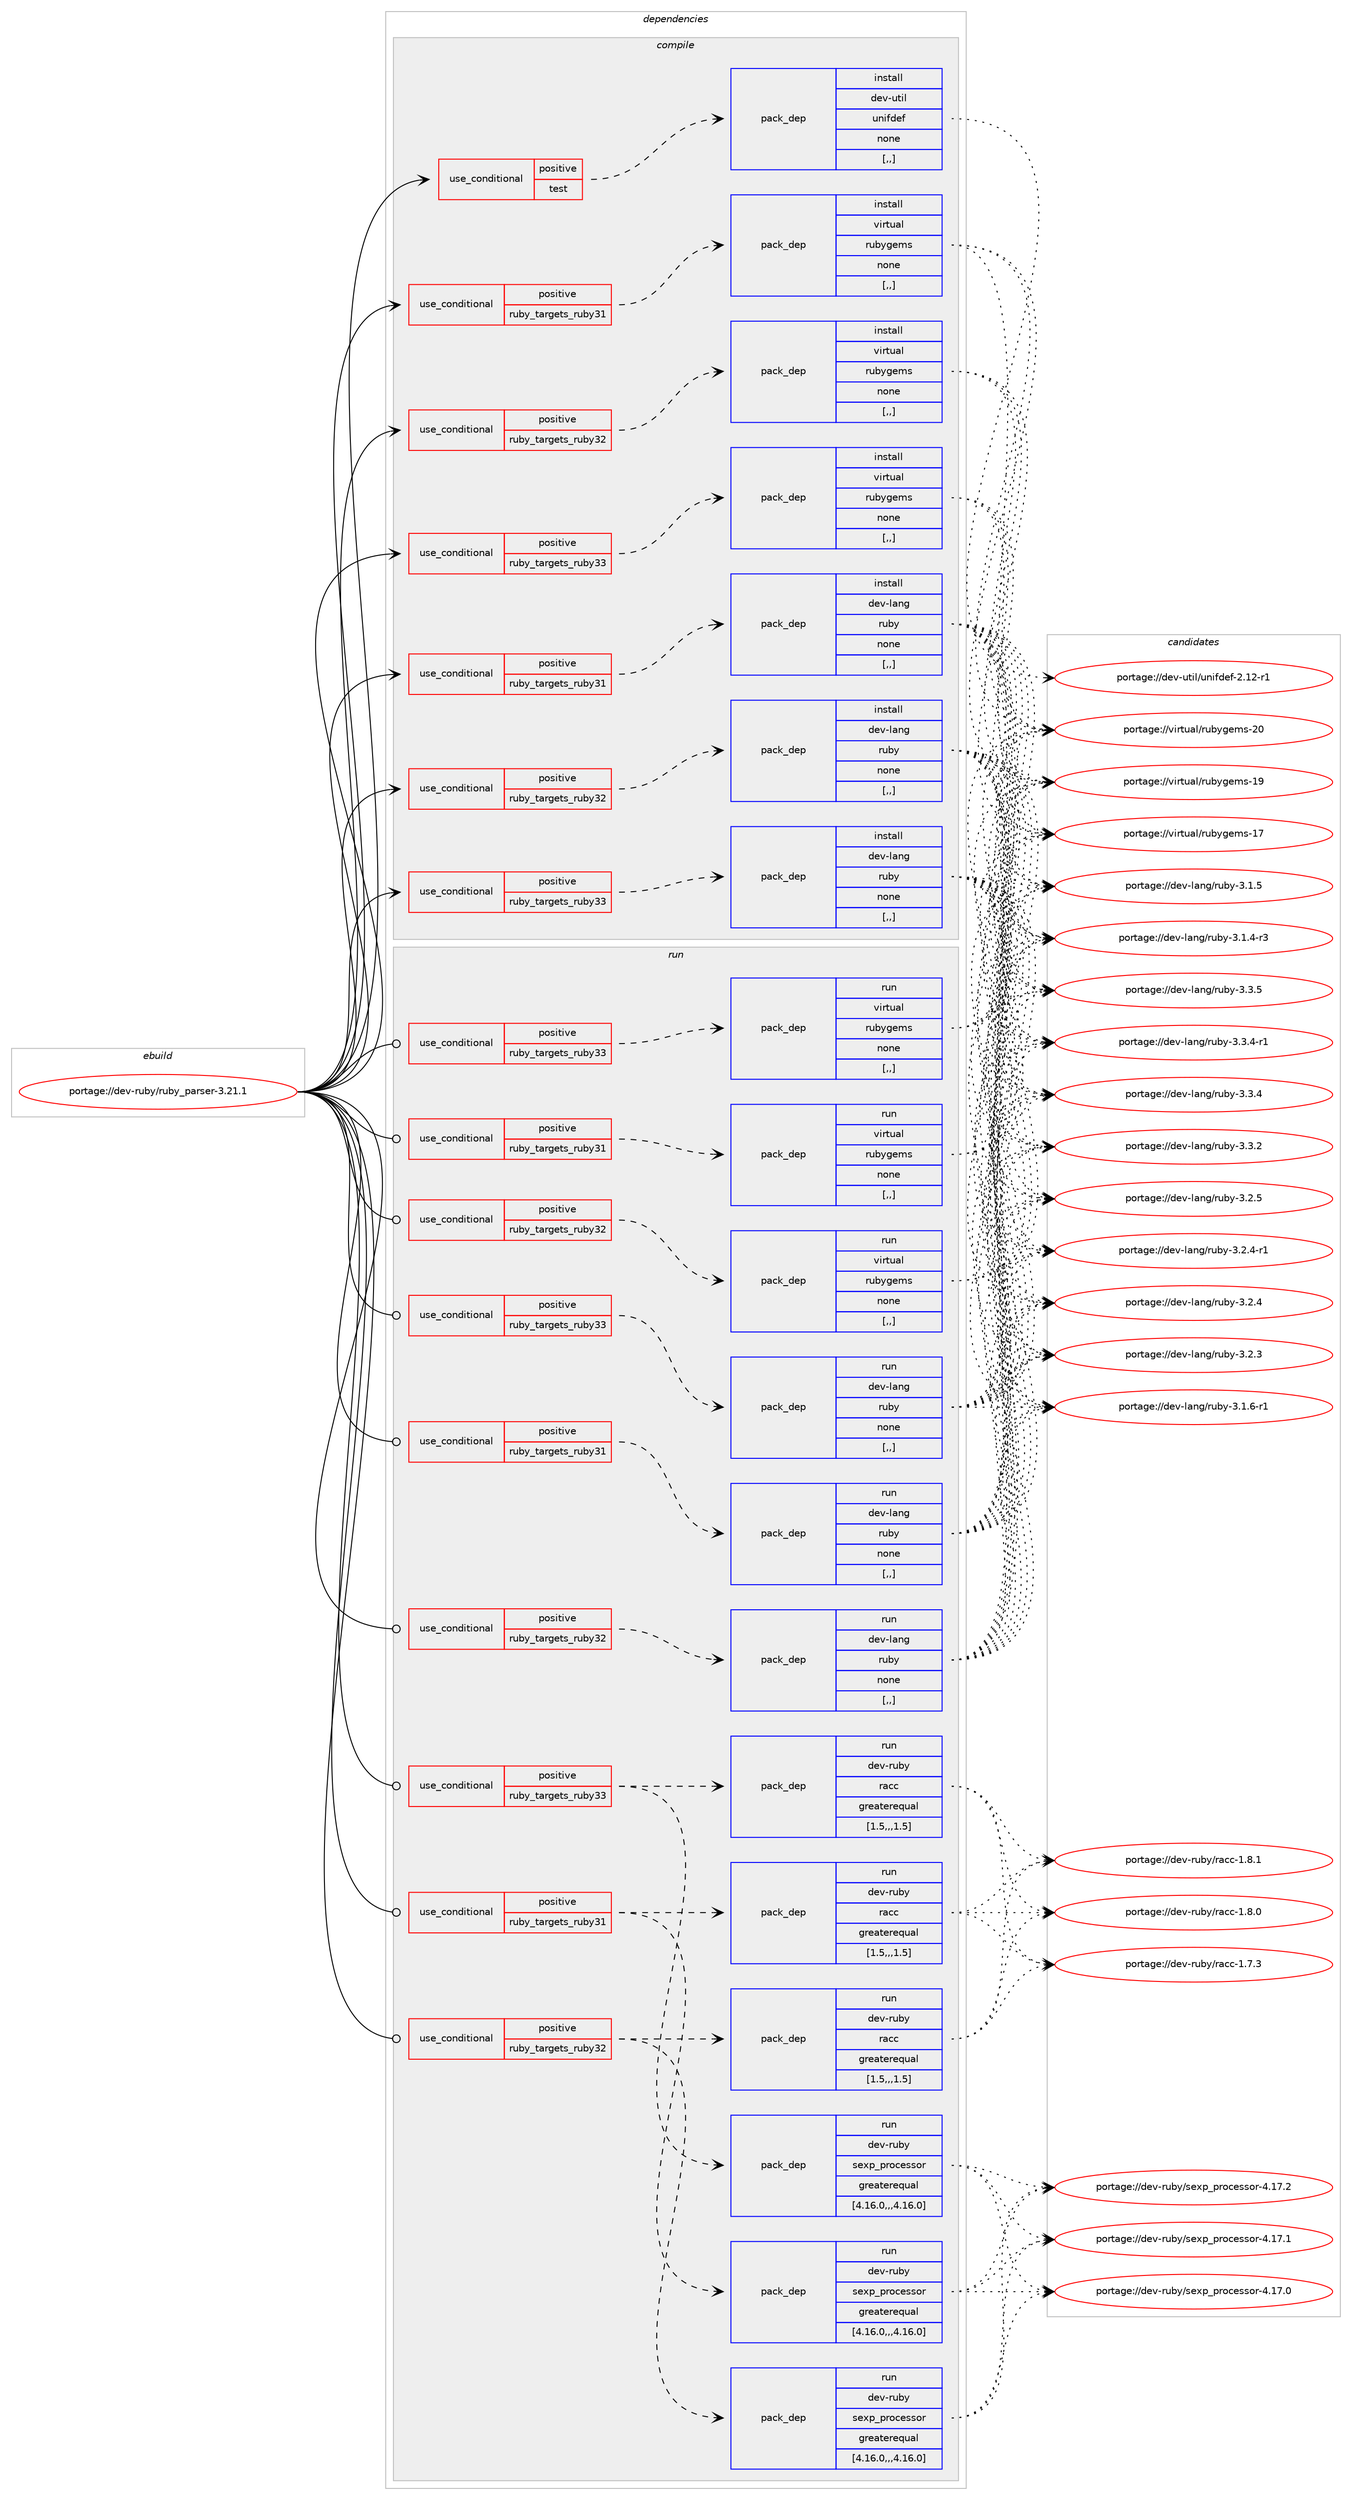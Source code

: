 digraph prolog {

# *************
# Graph options
# *************

newrank=true;
concentrate=true;
compound=true;
graph [rankdir=LR,fontname=Helvetica,fontsize=10,ranksep=1.5];#, ranksep=2.5, nodesep=0.2];
edge  [arrowhead=vee];
node  [fontname=Helvetica,fontsize=10];

# **********
# The ebuild
# **********

subgraph cluster_leftcol {
color=gray;
label=<<i>ebuild</i>>;
id [label="portage://dev-ruby/ruby_parser-3.21.1", color=red, width=4, href="../dev-ruby/ruby_parser-3.21.1.svg"];
}

# ****************
# The dependencies
# ****************

subgraph cluster_midcol {
color=gray;
label=<<i>dependencies</i>>;
subgraph cluster_compile {
fillcolor="#eeeeee";
style=filled;
label=<<i>compile</i>>;
subgraph cond187045 {
dependency698141 [label=<<TABLE BORDER="0" CELLBORDER="1" CELLSPACING="0" CELLPADDING="4"><TR><TD ROWSPAN="3" CELLPADDING="10">use_conditional</TD></TR><TR><TD>positive</TD></TR><TR><TD>ruby_targets_ruby31</TD></TR></TABLE>>, shape=none, color=red];
subgraph pack506118 {
dependency698142 [label=<<TABLE BORDER="0" CELLBORDER="1" CELLSPACING="0" CELLPADDING="4" WIDTH="220"><TR><TD ROWSPAN="6" CELLPADDING="30">pack_dep</TD></TR><TR><TD WIDTH="110">install</TD></TR><TR><TD>dev-lang</TD></TR><TR><TD>ruby</TD></TR><TR><TD>none</TD></TR><TR><TD>[,,]</TD></TR></TABLE>>, shape=none, color=blue];
}
dependency698141:e -> dependency698142:w [weight=20,style="dashed",arrowhead="vee"];
}
id:e -> dependency698141:w [weight=20,style="solid",arrowhead="vee"];
subgraph cond187046 {
dependency698143 [label=<<TABLE BORDER="0" CELLBORDER="1" CELLSPACING="0" CELLPADDING="4"><TR><TD ROWSPAN="3" CELLPADDING="10">use_conditional</TD></TR><TR><TD>positive</TD></TR><TR><TD>ruby_targets_ruby31</TD></TR></TABLE>>, shape=none, color=red];
subgraph pack506119 {
dependency698144 [label=<<TABLE BORDER="0" CELLBORDER="1" CELLSPACING="0" CELLPADDING="4" WIDTH="220"><TR><TD ROWSPAN="6" CELLPADDING="30">pack_dep</TD></TR><TR><TD WIDTH="110">install</TD></TR><TR><TD>virtual</TD></TR><TR><TD>rubygems</TD></TR><TR><TD>none</TD></TR><TR><TD>[,,]</TD></TR></TABLE>>, shape=none, color=blue];
}
dependency698143:e -> dependency698144:w [weight=20,style="dashed",arrowhead="vee"];
}
id:e -> dependency698143:w [weight=20,style="solid",arrowhead="vee"];
subgraph cond187047 {
dependency698145 [label=<<TABLE BORDER="0" CELLBORDER="1" CELLSPACING="0" CELLPADDING="4"><TR><TD ROWSPAN="3" CELLPADDING="10">use_conditional</TD></TR><TR><TD>positive</TD></TR><TR><TD>ruby_targets_ruby32</TD></TR></TABLE>>, shape=none, color=red];
subgraph pack506120 {
dependency698146 [label=<<TABLE BORDER="0" CELLBORDER="1" CELLSPACING="0" CELLPADDING="4" WIDTH="220"><TR><TD ROWSPAN="6" CELLPADDING="30">pack_dep</TD></TR><TR><TD WIDTH="110">install</TD></TR><TR><TD>dev-lang</TD></TR><TR><TD>ruby</TD></TR><TR><TD>none</TD></TR><TR><TD>[,,]</TD></TR></TABLE>>, shape=none, color=blue];
}
dependency698145:e -> dependency698146:w [weight=20,style="dashed",arrowhead="vee"];
}
id:e -> dependency698145:w [weight=20,style="solid",arrowhead="vee"];
subgraph cond187048 {
dependency698147 [label=<<TABLE BORDER="0" CELLBORDER="1" CELLSPACING="0" CELLPADDING="4"><TR><TD ROWSPAN="3" CELLPADDING="10">use_conditional</TD></TR><TR><TD>positive</TD></TR><TR><TD>ruby_targets_ruby32</TD></TR></TABLE>>, shape=none, color=red];
subgraph pack506121 {
dependency698148 [label=<<TABLE BORDER="0" CELLBORDER="1" CELLSPACING="0" CELLPADDING="4" WIDTH="220"><TR><TD ROWSPAN="6" CELLPADDING="30">pack_dep</TD></TR><TR><TD WIDTH="110">install</TD></TR><TR><TD>virtual</TD></TR><TR><TD>rubygems</TD></TR><TR><TD>none</TD></TR><TR><TD>[,,]</TD></TR></TABLE>>, shape=none, color=blue];
}
dependency698147:e -> dependency698148:w [weight=20,style="dashed",arrowhead="vee"];
}
id:e -> dependency698147:w [weight=20,style="solid",arrowhead="vee"];
subgraph cond187049 {
dependency698149 [label=<<TABLE BORDER="0" CELLBORDER="1" CELLSPACING="0" CELLPADDING="4"><TR><TD ROWSPAN="3" CELLPADDING="10">use_conditional</TD></TR><TR><TD>positive</TD></TR><TR><TD>ruby_targets_ruby33</TD></TR></TABLE>>, shape=none, color=red];
subgraph pack506122 {
dependency698150 [label=<<TABLE BORDER="0" CELLBORDER="1" CELLSPACING="0" CELLPADDING="4" WIDTH="220"><TR><TD ROWSPAN="6" CELLPADDING="30">pack_dep</TD></TR><TR><TD WIDTH="110">install</TD></TR><TR><TD>dev-lang</TD></TR><TR><TD>ruby</TD></TR><TR><TD>none</TD></TR><TR><TD>[,,]</TD></TR></TABLE>>, shape=none, color=blue];
}
dependency698149:e -> dependency698150:w [weight=20,style="dashed",arrowhead="vee"];
}
id:e -> dependency698149:w [weight=20,style="solid",arrowhead="vee"];
subgraph cond187050 {
dependency698151 [label=<<TABLE BORDER="0" CELLBORDER="1" CELLSPACING="0" CELLPADDING="4"><TR><TD ROWSPAN="3" CELLPADDING="10">use_conditional</TD></TR><TR><TD>positive</TD></TR><TR><TD>ruby_targets_ruby33</TD></TR></TABLE>>, shape=none, color=red];
subgraph pack506123 {
dependency698152 [label=<<TABLE BORDER="0" CELLBORDER="1" CELLSPACING="0" CELLPADDING="4" WIDTH="220"><TR><TD ROWSPAN="6" CELLPADDING="30">pack_dep</TD></TR><TR><TD WIDTH="110">install</TD></TR><TR><TD>virtual</TD></TR><TR><TD>rubygems</TD></TR><TR><TD>none</TD></TR><TR><TD>[,,]</TD></TR></TABLE>>, shape=none, color=blue];
}
dependency698151:e -> dependency698152:w [weight=20,style="dashed",arrowhead="vee"];
}
id:e -> dependency698151:w [weight=20,style="solid",arrowhead="vee"];
subgraph cond187051 {
dependency698153 [label=<<TABLE BORDER="0" CELLBORDER="1" CELLSPACING="0" CELLPADDING="4"><TR><TD ROWSPAN="3" CELLPADDING="10">use_conditional</TD></TR><TR><TD>positive</TD></TR><TR><TD>test</TD></TR></TABLE>>, shape=none, color=red];
subgraph pack506124 {
dependency698154 [label=<<TABLE BORDER="0" CELLBORDER="1" CELLSPACING="0" CELLPADDING="4" WIDTH="220"><TR><TD ROWSPAN="6" CELLPADDING="30">pack_dep</TD></TR><TR><TD WIDTH="110">install</TD></TR><TR><TD>dev-util</TD></TR><TR><TD>unifdef</TD></TR><TR><TD>none</TD></TR><TR><TD>[,,]</TD></TR></TABLE>>, shape=none, color=blue];
}
dependency698153:e -> dependency698154:w [weight=20,style="dashed",arrowhead="vee"];
}
id:e -> dependency698153:w [weight=20,style="solid",arrowhead="vee"];
}
subgraph cluster_compileandrun {
fillcolor="#eeeeee";
style=filled;
label=<<i>compile and run</i>>;
}
subgraph cluster_run {
fillcolor="#eeeeee";
style=filled;
label=<<i>run</i>>;
subgraph cond187052 {
dependency698155 [label=<<TABLE BORDER="0" CELLBORDER="1" CELLSPACING="0" CELLPADDING="4"><TR><TD ROWSPAN="3" CELLPADDING="10">use_conditional</TD></TR><TR><TD>positive</TD></TR><TR><TD>ruby_targets_ruby31</TD></TR></TABLE>>, shape=none, color=red];
subgraph pack506125 {
dependency698156 [label=<<TABLE BORDER="0" CELLBORDER="1" CELLSPACING="0" CELLPADDING="4" WIDTH="220"><TR><TD ROWSPAN="6" CELLPADDING="30">pack_dep</TD></TR><TR><TD WIDTH="110">run</TD></TR><TR><TD>dev-lang</TD></TR><TR><TD>ruby</TD></TR><TR><TD>none</TD></TR><TR><TD>[,,]</TD></TR></TABLE>>, shape=none, color=blue];
}
dependency698155:e -> dependency698156:w [weight=20,style="dashed",arrowhead="vee"];
}
id:e -> dependency698155:w [weight=20,style="solid",arrowhead="odot"];
subgraph cond187053 {
dependency698157 [label=<<TABLE BORDER="0" CELLBORDER="1" CELLSPACING="0" CELLPADDING="4"><TR><TD ROWSPAN="3" CELLPADDING="10">use_conditional</TD></TR><TR><TD>positive</TD></TR><TR><TD>ruby_targets_ruby31</TD></TR></TABLE>>, shape=none, color=red];
subgraph pack506126 {
dependency698158 [label=<<TABLE BORDER="0" CELLBORDER="1" CELLSPACING="0" CELLPADDING="4" WIDTH="220"><TR><TD ROWSPAN="6" CELLPADDING="30">pack_dep</TD></TR><TR><TD WIDTH="110">run</TD></TR><TR><TD>dev-ruby</TD></TR><TR><TD>racc</TD></TR><TR><TD>greaterequal</TD></TR><TR><TD>[1.5,,,1.5]</TD></TR></TABLE>>, shape=none, color=blue];
}
dependency698157:e -> dependency698158:w [weight=20,style="dashed",arrowhead="vee"];
subgraph pack506127 {
dependency698159 [label=<<TABLE BORDER="0" CELLBORDER="1" CELLSPACING="0" CELLPADDING="4" WIDTH="220"><TR><TD ROWSPAN="6" CELLPADDING="30">pack_dep</TD></TR><TR><TD WIDTH="110">run</TD></TR><TR><TD>dev-ruby</TD></TR><TR><TD>sexp_processor</TD></TR><TR><TD>greaterequal</TD></TR><TR><TD>[4.16.0,,,4.16.0]</TD></TR></TABLE>>, shape=none, color=blue];
}
dependency698157:e -> dependency698159:w [weight=20,style="dashed",arrowhead="vee"];
}
id:e -> dependency698157:w [weight=20,style="solid",arrowhead="odot"];
subgraph cond187054 {
dependency698160 [label=<<TABLE BORDER="0" CELLBORDER="1" CELLSPACING="0" CELLPADDING="4"><TR><TD ROWSPAN="3" CELLPADDING="10">use_conditional</TD></TR><TR><TD>positive</TD></TR><TR><TD>ruby_targets_ruby31</TD></TR></TABLE>>, shape=none, color=red];
subgraph pack506128 {
dependency698161 [label=<<TABLE BORDER="0" CELLBORDER="1" CELLSPACING="0" CELLPADDING="4" WIDTH="220"><TR><TD ROWSPAN="6" CELLPADDING="30">pack_dep</TD></TR><TR><TD WIDTH="110">run</TD></TR><TR><TD>virtual</TD></TR><TR><TD>rubygems</TD></TR><TR><TD>none</TD></TR><TR><TD>[,,]</TD></TR></TABLE>>, shape=none, color=blue];
}
dependency698160:e -> dependency698161:w [weight=20,style="dashed",arrowhead="vee"];
}
id:e -> dependency698160:w [weight=20,style="solid",arrowhead="odot"];
subgraph cond187055 {
dependency698162 [label=<<TABLE BORDER="0" CELLBORDER="1" CELLSPACING="0" CELLPADDING="4"><TR><TD ROWSPAN="3" CELLPADDING="10">use_conditional</TD></TR><TR><TD>positive</TD></TR><TR><TD>ruby_targets_ruby32</TD></TR></TABLE>>, shape=none, color=red];
subgraph pack506129 {
dependency698163 [label=<<TABLE BORDER="0" CELLBORDER="1" CELLSPACING="0" CELLPADDING="4" WIDTH="220"><TR><TD ROWSPAN="6" CELLPADDING="30">pack_dep</TD></TR><TR><TD WIDTH="110">run</TD></TR><TR><TD>dev-lang</TD></TR><TR><TD>ruby</TD></TR><TR><TD>none</TD></TR><TR><TD>[,,]</TD></TR></TABLE>>, shape=none, color=blue];
}
dependency698162:e -> dependency698163:w [weight=20,style="dashed",arrowhead="vee"];
}
id:e -> dependency698162:w [weight=20,style="solid",arrowhead="odot"];
subgraph cond187056 {
dependency698164 [label=<<TABLE BORDER="0" CELLBORDER="1" CELLSPACING="0" CELLPADDING="4"><TR><TD ROWSPAN="3" CELLPADDING="10">use_conditional</TD></TR><TR><TD>positive</TD></TR><TR><TD>ruby_targets_ruby32</TD></TR></TABLE>>, shape=none, color=red];
subgraph pack506130 {
dependency698165 [label=<<TABLE BORDER="0" CELLBORDER="1" CELLSPACING="0" CELLPADDING="4" WIDTH="220"><TR><TD ROWSPAN="6" CELLPADDING="30">pack_dep</TD></TR><TR><TD WIDTH="110">run</TD></TR><TR><TD>dev-ruby</TD></TR><TR><TD>racc</TD></TR><TR><TD>greaterequal</TD></TR><TR><TD>[1.5,,,1.5]</TD></TR></TABLE>>, shape=none, color=blue];
}
dependency698164:e -> dependency698165:w [weight=20,style="dashed",arrowhead="vee"];
subgraph pack506131 {
dependency698166 [label=<<TABLE BORDER="0" CELLBORDER="1" CELLSPACING="0" CELLPADDING="4" WIDTH="220"><TR><TD ROWSPAN="6" CELLPADDING="30">pack_dep</TD></TR><TR><TD WIDTH="110">run</TD></TR><TR><TD>dev-ruby</TD></TR><TR><TD>sexp_processor</TD></TR><TR><TD>greaterequal</TD></TR><TR><TD>[4.16.0,,,4.16.0]</TD></TR></TABLE>>, shape=none, color=blue];
}
dependency698164:e -> dependency698166:w [weight=20,style="dashed",arrowhead="vee"];
}
id:e -> dependency698164:w [weight=20,style="solid",arrowhead="odot"];
subgraph cond187057 {
dependency698167 [label=<<TABLE BORDER="0" CELLBORDER="1" CELLSPACING="0" CELLPADDING="4"><TR><TD ROWSPAN="3" CELLPADDING="10">use_conditional</TD></TR><TR><TD>positive</TD></TR><TR><TD>ruby_targets_ruby32</TD></TR></TABLE>>, shape=none, color=red];
subgraph pack506132 {
dependency698168 [label=<<TABLE BORDER="0" CELLBORDER="1" CELLSPACING="0" CELLPADDING="4" WIDTH="220"><TR><TD ROWSPAN="6" CELLPADDING="30">pack_dep</TD></TR><TR><TD WIDTH="110">run</TD></TR><TR><TD>virtual</TD></TR><TR><TD>rubygems</TD></TR><TR><TD>none</TD></TR><TR><TD>[,,]</TD></TR></TABLE>>, shape=none, color=blue];
}
dependency698167:e -> dependency698168:w [weight=20,style="dashed",arrowhead="vee"];
}
id:e -> dependency698167:w [weight=20,style="solid",arrowhead="odot"];
subgraph cond187058 {
dependency698169 [label=<<TABLE BORDER="0" CELLBORDER="1" CELLSPACING="0" CELLPADDING="4"><TR><TD ROWSPAN="3" CELLPADDING="10">use_conditional</TD></TR><TR><TD>positive</TD></TR><TR><TD>ruby_targets_ruby33</TD></TR></TABLE>>, shape=none, color=red];
subgraph pack506133 {
dependency698170 [label=<<TABLE BORDER="0" CELLBORDER="1" CELLSPACING="0" CELLPADDING="4" WIDTH="220"><TR><TD ROWSPAN="6" CELLPADDING="30">pack_dep</TD></TR><TR><TD WIDTH="110">run</TD></TR><TR><TD>dev-lang</TD></TR><TR><TD>ruby</TD></TR><TR><TD>none</TD></TR><TR><TD>[,,]</TD></TR></TABLE>>, shape=none, color=blue];
}
dependency698169:e -> dependency698170:w [weight=20,style="dashed",arrowhead="vee"];
}
id:e -> dependency698169:w [weight=20,style="solid",arrowhead="odot"];
subgraph cond187059 {
dependency698171 [label=<<TABLE BORDER="0" CELLBORDER="1" CELLSPACING="0" CELLPADDING="4"><TR><TD ROWSPAN="3" CELLPADDING="10">use_conditional</TD></TR><TR><TD>positive</TD></TR><TR><TD>ruby_targets_ruby33</TD></TR></TABLE>>, shape=none, color=red];
subgraph pack506134 {
dependency698172 [label=<<TABLE BORDER="0" CELLBORDER="1" CELLSPACING="0" CELLPADDING="4" WIDTH="220"><TR><TD ROWSPAN="6" CELLPADDING="30">pack_dep</TD></TR><TR><TD WIDTH="110">run</TD></TR><TR><TD>dev-ruby</TD></TR><TR><TD>racc</TD></TR><TR><TD>greaterequal</TD></TR><TR><TD>[1.5,,,1.5]</TD></TR></TABLE>>, shape=none, color=blue];
}
dependency698171:e -> dependency698172:w [weight=20,style="dashed",arrowhead="vee"];
subgraph pack506135 {
dependency698173 [label=<<TABLE BORDER="0" CELLBORDER="1" CELLSPACING="0" CELLPADDING="4" WIDTH="220"><TR><TD ROWSPAN="6" CELLPADDING="30">pack_dep</TD></TR><TR><TD WIDTH="110">run</TD></TR><TR><TD>dev-ruby</TD></TR><TR><TD>sexp_processor</TD></TR><TR><TD>greaterequal</TD></TR><TR><TD>[4.16.0,,,4.16.0]</TD></TR></TABLE>>, shape=none, color=blue];
}
dependency698171:e -> dependency698173:w [weight=20,style="dashed",arrowhead="vee"];
}
id:e -> dependency698171:w [weight=20,style="solid",arrowhead="odot"];
subgraph cond187060 {
dependency698174 [label=<<TABLE BORDER="0" CELLBORDER="1" CELLSPACING="0" CELLPADDING="4"><TR><TD ROWSPAN="3" CELLPADDING="10">use_conditional</TD></TR><TR><TD>positive</TD></TR><TR><TD>ruby_targets_ruby33</TD></TR></TABLE>>, shape=none, color=red];
subgraph pack506136 {
dependency698175 [label=<<TABLE BORDER="0" CELLBORDER="1" CELLSPACING="0" CELLPADDING="4" WIDTH="220"><TR><TD ROWSPAN="6" CELLPADDING="30">pack_dep</TD></TR><TR><TD WIDTH="110">run</TD></TR><TR><TD>virtual</TD></TR><TR><TD>rubygems</TD></TR><TR><TD>none</TD></TR><TR><TD>[,,]</TD></TR></TABLE>>, shape=none, color=blue];
}
dependency698174:e -> dependency698175:w [weight=20,style="dashed",arrowhead="vee"];
}
id:e -> dependency698174:w [weight=20,style="solid",arrowhead="odot"];
}
}

# **************
# The candidates
# **************

subgraph cluster_choices {
rank=same;
color=gray;
label=<<i>candidates</i>>;

subgraph choice506118 {
color=black;
nodesep=1;
choice10010111845108971101034711411798121455146514653 [label="portage://dev-lang/ruby-3.3.5", color=red, width=4,href="../dev-lang/ruby-3.3.5.svg"];
choice100101118451089711010347114117981214551465146524511449 [label="portage://dev-lang/ruby-3.3.4-r1", color=red, width=4,href="../dev-lang/ruby-3.3.4-r1.svg"];
choice10010111845108971101034711411798121455146514652 [label="portage://dev-lang/ruby-3.3.4", color=red, width=4,href="../dev-lang/ruby-3.3.4.svg"];
choice10010111845108971101034711411798121455146514650 [label="portage://dev-lang/ruby-3.3.2", color=red, width=4,href="../dev-lang/ruby-3.3.2.svg"];
choice10010111845108971101034711411798121455146504653 [label="portage://dev-lang/ruby-3.2.5", color=red, width=4,href="../dev-lang/ruby-3.2.5.svg"];
choice100101118451089711010347114117981214551465046524511449 [label="portage://dev-lang/ruby-3.2.4-r1", color=red, width=4,href="../dev-lang/ruby-3.2.4-r1.svg"];
choice10010111845108971101034711411798121455146504652 [label="portage://dev-lang/ruby-3.2.4", color=red, width=4,href="../dev-lang/ruby-3.2.4.svg"];
choice10010111845108971101034711411798121455146504651 [label="portage://dev-lang/ruby-3.2.3", color=red, width=4,href="../dev-lang/ruby-3.2.3.svg"];
choice100101118451089711010347114117981214551464946544511449 [label="portage://dev-lang/ruby-3.1.6-r1", color=red, width=4,href="../dev-lang/ruby-3.1.6-r1.svg"];
choice10010111845108971101034711411798121455146494653 [label="portage://dev-lang/ruby-3.1.5", color=red, width=4,href="../dev-lang/ruby-3.1.5.svg"];
choice100101118451089711010347114117981214551464946524511451 [label="portage://dev-lang/ruby-3.1.4-r3", color=red, width=4,href="../dev-lang/ruby-3.1.4-r3.svg"];
dependency698142:e -> choice10010111845108971101034711411798121455146514653:w [style=dotted,weight="100"];
dependency698142:e -> choice100101118451089711010347114117981214551465146524511449:w [style=dotted,weight="100"];
dependency698142:e -> choice10010111845108971101034711411798121455146514652:w [style=dotted,weight="100"];
dependency698142:e -> choice10010111845108971101034711411798121455146514650:w [style=dotted,weight="100"];
dependency698142:e -> choice10010111845108971101034711411798121455146504653:w [style=dotted,weight="100"];
dependency698142:e -> choice100101118451089711010347114117981214551465046524511449:w [style=dotted,weight="100"];
dependency698142:e -> choice10010111845108971101034711411798121455146504652:w [style=dotted,weight="100"];
dependency698142:e -> choice10010111845108971101034711411798121455146504651:w [style=dotted,weight="100"];
dependency698142:e -> choice100101118451089711010347114117981214551464946544511449:w [style=dotted,weight="100"];
dependency698142:e -> choice10010111845108971101034711411798121455146494653:w [style=dotted,weight="100"];
dependency698142:e -> choice100101118451089711010347114117981214551464946524511451:w [style=dotted,weight="100"];
}
subgraph choice506119 {
color=black;
nodesep=1;
choice118105114116117971084711411798121103101109115455048 [label="portage://virtual/rubygems-20", color=red, width=4,href="../virtual/rubygems-20.svg"];
choice118105114116117971084711411798121103101109115454957 [label="portage://virtual/rubygems-19", color=red, width=4,href="../virtual/rubygems-19.svg"];
choice118105114116117971084711411798121103101109115454955 [label="portage://virtual/rubygems-17", color=red, width=4,href="../virtual/rubygems-17.svg"];
dependency698144:e -> choice118105114116117971084711411798121103101109115455048:w [style=dotted,weight="100"];
dependency698144:e -> choice118105114116117971084711411798121103101109115454957:w [style=dotted,weight="100"];
dependency698144:e -> choice118105114116117971084711411798121103101109115454955:w [style=dotted,weight="100"];
}
subgraph choice506120 {
color=black;
nodesep=1;
choice10010111845108971101034711411798121455146514653 [label="portage://dev-lang/ruby-3.3.5", color=red, width=4,href="../dev-lang/ruby-3.3.5.svg"];
choice100101118451089711010347114117981214551465146524511449 [label="portage://dev-lang/ruby-3.3.4-r1", color=red, width=4,href="../dev-lang/ruby-3.3.4-r1.svg"];
choice10010111845108971101034711411798121455146514652 [label="portage://dev-lang/ruby-3.3.4", color=red, width=4,href="../dev-lang/ruby-3.3.4.svg"];
choice10010111845108971101034711411798121455146514650 [label="portage://dev-lang/ruby-3.3.2", color=red, width=4,href="../dev-lang/ruby-3.3.2.svg"];
choice10010111845108971101034711411798121455146504653 [label="portage://dev-lang/ruby-3.2.5", color=red, width=4,href="../dev-lang/ruby-3.2.5.svg"];
choice100101118451089711010347114117981214551465046524511449 [label="portage://dev-lang/ruby-3.2.4-r1", color=red, width=4,href="../dev-lang/ruby-3.2.4-r1.svg"];
choice10010111845108971101034711411798121455146504652 [label="portage://dev-lang/ruby-3.2.4", color=red, width=4,href="../dev-lang/ruby-3.2.4.svg"];
choice10010111845108971101034711411798121455146504651 [label="portage://dev-lang/ruby-3.2.3", color=red, width=4,href="../dev-lang/ruby-3.2.3.svg"];
choice100101118451089711010347114117981214551464946544511449 [label="portage://dev-lang/ruby-3.1.6-r1", color=red, width=4,href="../dev-lang/ruby-3.1.6-r1.svg"];
choice10010111845108971101034711411798121455146494653 [label="portage://dev-lang/ruby-3.1.5", color=red, width=4,href="../dev-lang/ruby-3.1.5.svg"];
choice100101118451089711010347114117981214551464946524511451 [label="portage://dev-lang/ruby-3.1.4-r3", color=red, width=4,href="../dev-lang/ruby-3.1.4-r3.svg"];
dependency698146:e -> choice10010111845108971101034711411798121455146514653:w [style=dotted,weight="100"];
dependency698146:e -> choice100101118451089711010347114117981214551465146524511449:w [style=dotted,weight="100"];
dependency698146:e -> choice10010111845108971101034711411798121455146514652:w [style=dotted,weight="100"];
dependency698146:e -> choice10010111845108971101034711411798121455146514650:w [style=dotted,weight="100"];
dependency698146:e -> choice10010111845108971101034711411798121455146504653:w [style=dotted,weight="100"];
dependency698146:e -> choice100101118451089711010347114117981214551465046524511449:w [style=dotted,weight="100"];
dependency698146:e -> choice10010111845108971101034711411798121455146504652:w [style=dotted,weight="100"];
dependency698146:e -> choice10010111845108971101034711411798121455146504651:w [style=dotted,weight="100"];
dependency698146:e -> choice100101118451089711010347114117981214551464946544511449:w [style=dotted,weight="100"];
dependency698146:e -> choice10010111845108971101034711411798121455146494653:w [style=dotted,weight="100"];
dependency698146:e -> choice100101118451089711010347114117981214551464946524511451:w [style=dotted,weight="100"];
}
subgraph choice506121 {
color=black;
nodesep=1;
choice118105114116117971084711411798121103101109115455048 [label="portage://virtual/rubygems-20", color=red, width=4,href="../virtual/rubygems-20.svg"];
choice118105114116117971084711411798121103101109115454957 [label="portage://virtual/rubygems-19", color=red, width=4,href="../virtual/rubygems-19.svg"];
choice118105114116117971084711411798121103101109115454955 [label="portage://virtual/rubygems-17", color=red, width=4,href="../virtual/rubygems-17.svg"];
dependency698148:e -> choice118105114116117971084711411798121103101109115455048:w [style=dotted,weight="100"];
dependency698148:e -> choice118105114116117971084711411798121103101109115454957:w [style=dotted,weight="100"];
dependency698148:e -> choice118105114116117971084711411798121103101109115454955:w [style=dotted,weight="100"];
}
subgraph choice506122 {
color=black;
nodesep=1;
choice10010111845108971101034711411798121455146514653 [label="portage://dev-lang/ruby-3.3.5", color=red, width=4,href="../dev-lang/ruby-3.3.5.svg"];
choice100101118451089711010347114117981214551465146524511449 [label="portage://dev-lang/ruby-3.3.4-r1", color=red, width=4,href="../dev-lang/ruby-3.3.4-r1.svg"];
choice10010111845108971101034711411798121455146514652 [label="portage://dev-lang/ruby-3.3.4", color=red, width=4,href="../dev-lang/ruby-3.3.4.svg"];
choice10010111845108971101034711411798121455146514650 [label="portage://dev-lang/ruby-3.3.2", color=red, width=4,href="../dev-lang/ruby-3.3.2.svg"];
choice10010111845108971101034711411798121455146504653 [label="portage://dev-lang/ruby-3.2.5", color=red, width=4,href="../dev-lang/ruby-3.2.5.svg"];
choice100101118451089711010347114117981214551465046524511449 [label="portage://dev-lang/ruby-3.2.4-r1", color=red, width=4,href="../dev-lang/ruby-3.2.4-r1.svg"];
choice10010111845108971101034711411798121455146504652 [label="portage://dev-lang/ruby-3.2.4", color=red, width=4,href="../dev-lang/ruby-3.2.4.svg"];
choice10010111845108971101034711411798121455146504651 [label="portage://dev-lang/ruby-3.2.3", color=red, width=4,href="../dev-lang/ruby-3.2.3.svg"];
choice100101118451089711010347114117981214551464946544511449 [label="portage://dev-lang/ruby-3.1.6-r1", color=red, width=4,href="../dev-lang/ruby-3.1.6-r1.svg"];
choice10010111845108971101034711411798121455146494653 [label="portage://dev-lang/ruby-3.1.5", color=red, width=4,href="../dev-lang/ruby-3.1.5.svg"];
choice100101118451089711010347114117981214551464946524511451 [label="portage://dev-lang/ruby-3.1.4-r3", color=red, width=4,href="../dev-lang/ruby-3.1.4-r3.svg"];
dependency698150:e -> choice10010111845108971101034711411798121455146514653:w [style=dotted,weight="100"];
dependency698150:e -> choice100101118451089711010347114117981214551465146524511449:w [style=dotted,weight="100"];
dependency698150:e -> choice10010111845108971101034711411798121455146514652:w [style=dotted,weight="100"];
dependency698150:e -> choice10010111845108971101034711411798121455146514650:w [style=dotted,weight="100"];
dependency698150:e -> choice10010111845108971101034711411798121455146504653:w [style=dotted,weight="100"];
dependency698150:e -> choice100101118451089711010347114117981214551465046524511449:w [style=dotted,weight="100"];
dependency698150:e -> choice10010111845108971101034711411798121455146504652:w [style=dotted,weight="100"];
dependency698150:e -> choice10010111845108971101034711411798121455146504651:w [style=dotted,weight="100"];
dependency698150:e -> choice100101118451089711010347114117981214551464946544511449:w [style=dotted,weight="100"];
dependency698150:e -> choice10010111845108971101034711411798121455146494653:w [style=dotted,weight="100"];
dependency698150:e -> choice100101118451089711010347114117981214551464946524511451:w [style=dotted,weight="100"];
}
subgraph choice506123 {
color=black;
nodesep=1;
choice118105114116117971084711411798121103101109115455048 [label="portage://virtual/rubygems-20", color=red, width=4,href="../virtual/rubygems-20.svg"];
choice118105114116117971084711411798121103101109115454957 [label="portage://virtual/rubygems-19", color=red, width=4,href="../virtual/rubygems-19.svg"];
choice118105114116117971084711411798121103101109115454955 [label="portage://virtual/rubygems-17", color=red, width=4,href="../virtual/rubygems-17.svg"];
dependency698152:e -> choice118105114116117971084711411798121103101109115455048:w [style=dotted,weight="100"];
dependency698152:e -> choice118105114116117971084711411798121103101109115454957:w [style=dotted,weight="100"];
dependency698152:e -> choice118105114116117971084711411798121103101109115454955:w [style=dotted,weight="100"];
}
subgraph choice506124 {
color=black;
nodesep=1;
choice100101118451171161051084711711010510210010110245504649504511449 [label="portage://dev-util/unifdef-2.12-r1", color=red, width=4,href="../dev-util/unifdef-2.12-r1.svg"];
dependency698154:e -> choice100101118451171161051084711711010510210010110245504649504511449:w [style=dotted,weight="100"];
}
subgraph choice506125 {
color=black;
nodesep=1;
choice10010111845108971101034711411798121455146514653 [label="portage://dev-lang/ruby-3.3.5", color=red, width=4,href="../dev-lang/ruby-3.3.5.svg"];
choice100101118451089711010347114117981214551465146524511449 [label="portage://dev-lang/ruby-3.3.4-r1", color=red, width=4,href="../dev-lang/ruby-3.3.4-r1.svg"];
choice10010111845108971101034711411798121455146514652 [label="portage://dev-lang/ruby-3.3.4", color=red, width=4,href="../dev-lang/ruby-3.3.4.svg"];
choice10010111845108971101034711411798121455146514650 [label="portage://dev-lang/ruby-3.3.2", color=red, width=4,href="../dev-lang/ruby-3.3.2.svg"];
choice10010111845108971101034711411798121455146504653 [label="portage://dev-lang/ruby-3.2.5", color=red, width=4,href="../dev-lang/ruby-3.2.5.svg"];
choice100101118451089711010347114117981214551465046524511449 [label="portage://dev-lang/ruby-3.2.4-r1", color=red, width=4,href="../dev-lang/ruby-3.2.4-r1.svg"];
choice10010111845108971101034711411798121455146504652 [label="portage://dev-lang/ruby-3.2.4", color=red, width=4,href="../dev-lang/ruby-3.2.4.svg"];
choice10010111845108971101034711411798121455146504651 [label="portage://dev-lang/ruby-3.2.3", color=red, width=4,href="../dev-lang/ruby-3.2.3.svg"];
choice100101118451089711010347114117981214551464946544511449 [label="portage://dev-lang/ruby-3.1.6-r1", color=red, width=4,href="../dev-lang/ruby-3.1.6-r1.svg"];
choice10010111845108971101034711411798121455146494653 [label="portage://dev-lang/ruby-3.1.5", color=red, width=4,href="../dev-lang/ruby-3.1.5.svg"];
choice100101118451089711010347114117981214551464946524511451 [label="portage://dev-lang/ruby-3.1.4-r3", color=red, width=4,href="../dev-lang/ruby-3.1.4-r3.svg"];
dependency698156:e -> choice10010111845108971101034711411798121455146514653:w [style=dotted,weight="100"];
dependency698156:e -> choice100101118451089711010347114117981214551465146524511449:w [style=dotted,weight="100"];
dependency698156:e -> choice10010111845108971101034711411798121455146514652:w [style=dotted,weight="100"];
dependency698156:e -> choice10010111845108971101034711411798121455146514650:w [style=dotted,weight="100"];
dependency698156:e -> choice10010111845108971101034711411798121455146504653:w [style=dotted,weight="100"];
dependency698156:e -> choice100101118451089711010347114117981214551465046524511449:w [style=dotted,weight="100"];
dependency698156:e -> choice10010111845108971101034711411798121455146504652:w [style=dotted,weight="100"];
dependency698156:e -> choice10010111845108971101034711411798121455146504651:w [style=dotted,weight="100"];
dependency698156:e -> choice100101118451089711010347114117981214551464946544511449:w [style=dotted,weight="100"];
dependency698156:e -> choice10010111845108971101034711411798121455146494653:w [style=dotted,weight="100"];
dependency698156:e -> choice100101118451089711010347114117981214551464946524511451:w [style=dotted,weight="100"];
}
subgraph choice506126 {
color=black;
nodesep=1;
choice100101118451141179812147114979999454946564649 [label="portage://dev-ruby/racc-1.8.1", color=red, width=4,href="../dev-ruby/racc-1.8.1.svg"];
choice100101118451141179812147114979999454946564648 [label="portage://dev-ruby/racc-1.8.0", color=red, width=4,href="../dev-ruby/racc-1.8.0.svg"];
choice100101118451141179812147114979999454946554651 [label="portage://dev-ruby/racc-1.7.3", color=red, width=4,href="../dev-ruby/racc-1.7.3.svg"];
dependency698158:e -> choice100101118451141179812147114979999454946564649:w [style=dotted,weight="100"];
dependency698158:e -> choice100101118451141179812147114979999454946564648:w [style=dotted,weight="100"];
dependency698158:e -> choice100101118451141179812147114979999454946554651:w [style=dotted,weight="100"];
}
subgraph choice506127 {
color=black;
nodesep=1;
choice100101118451141179812147115101120112951121141119910111511511111445524649554650 [label="portage://dev-ruby/sexp_processor-4.17.2", color=red, width=4,href="../dev-ruby/sexp_processor-4.17.2.svg"];
choice100101118451141179812147115101120112951121141119910111511511111445524649554649 [label="portage://dev-ruby/sexp_processor-4.17.1", color=red, width=4,href="../dev-ruby/sexp_processor-4.17.1.svg"];
choice100101118451141179812147115101120112951121141119910111511511111445524649554648 [label="portage://dev-ruby/sexp_processor-4.17.0", color=red, width=4,href="../dev-ruby/sexp_processor-4.17.0.svg"];
dependency698159:e -> choice100101118451141179812147115101120112951121141119910111511511111445524649554650:w [style=dotted,weight="100"];
dependency698159:e -> choice100101118451141179812147115101120112951121141119910111511511111445524649554649:w [style=dotted,weight="100"];
dependency698159:e -> choice100101118451141179812147115101120112951121141119910111511511111445524649554648:w [style=dotted,weight="100"];
}
subgraph choice506128 {
color=black;
nodesep=1;
choice118105114116117971084711411798121103101109115455048 [label="portage://virtual/rubygems-20", color=red, width=4,href="../virtual/rubygems-20.svg"];
choice118105114116117971084711411798121103101109115454957 [label="portage://virtual/rubygems-19", color=red, width=4,href="../virtual/rubygems-19.svg"];
choice118105114116117971084711411798121103101109115454955 [label="portage://virtual/rubygems-17", color=red, width=4,href="../virtual/rubygems-17.svg"];
dependency698161:e -> choice118105114116117971084711411798121103101109115455048:w [style=dotted,weight="100"];
dependency698161:e -> choice118105114116117971084711411798121103101109115454957:w [style=dotted,weight="100"];
dependency698161:e -> choice118105114116117971084711411798121103101109115454955:w [style=dotted,weight="100"];
}
subgraph choice506129 {
color=black;
nodesep=1;
choice10010111845108971101034711411798121455146514653 [label="portage://dev-lang/ruby-3.3.5", color=red, width=4,href="../dev-lang/ruby-3.3.5.svg"];
choice100101118451089711010347114117981214551465146524511449 [label="portage://dev-lang/ruby-3.3.4-r1", color=red, width=4,href="../dev-lang/ruby-3.3.4-r1.svg"];
choice10010111845108971101034711411798121455146514652 [label="portage://dev-lang/ruby-3.3.4", color=red, width=4,href="../dev-lang/ruby-3.3.4.svg"];
choice10010111845108971101034711411798121455146514650 [label="portage://dev-lang/ruby-3.3.2", color=red, width=4,href="../dev-lang/ruby-3.3.2.svg"];
choice10010111845108971101034711411798121455146504653 [label="portage://dev-lang/ruby-3.2.5", color=red, width=4,href="../dev-lang/ruby-3.2.5.svg"];
choice100101118451089711010347114117981214551465046524511449 [label="portage://dev-lang/ruby-3.2.4-r1", color=red, width=4,href="../dev-lang/ruby-3.2.4-r1.svg"];
choice10010111845108971101034711411798121455146504652 [label="portage://dev-lang/ruby-3.2.4", color=red, width=4,href="../dev-lang/ruby-3.2.4.svg"];
choice10010111845108971101034711411798121455146504651 [label="portage://dev-lang/ruby-3.2.3", color=red, width=4,href="../dev-lang/ruby-3.2.3.svg"];
choice100101118451089711010347114117981214551464946544511449 [label="portage://dev-lang/ruby-3.1.6-r1", color=red, width=4,href="../dev-lang/ruby-3.1.6-r1.svg"];
choice10010111845108971101034711411798121455146494653 [label="portage://dev-lang/ruby-3.1.5", color=red, width=4,href="../dev-lang/ruby-3.1.5.svg"];
choice100101118451089711010347114117981214551464946524511451 [label="portage://dev-lang/ruby-3.1.4-r3", color=red, width=4,href="../dev-lang/ruby-3.1.4-r3.svg"];
dependency698163:e -> choice10010111845108971101034711411798121455146514653:w [style=dotted,weight="100"];
dependency698163:e -> choice100101118451089711010347114117981214551465146524511449:w [style=dotted,weight="100"];
dependency698163:e -> choice10010111845108971101034711411798121455146514652:w [style=dotted,weight="100"];
dependency698163:e -> choice10010111845108971101034711411798121455146514650:w [style=dotted,weight="100"];
dependency698163:e -> choice10010111845108971101034711411798121455146504653:w [style=dotted,weight="100"];
dependency698163:e -> choice100101118451089711010347114117981214551465046524511449:w [style=dotted,weight="100"];
dependency698163:e -> choice10010111845108971101034711411798121455146504652:w [style=dotted,weight="100"];
dependency698163:e -> choice10010111845108971101034711411798121455146504651:w [style=dotted,weight="100"];
dependency698163:e -> choice100101118451089711010347114117981214551464946544511449:w [style=dotted,weight="100"];
dependency698163:e -> choice10010111845108971101034711411798121455146494653:w [style=dotted,weight="100"];
dependency698163:e -> choice100101118451089711010347114117981214551464946524511451:w [style=dotted,weight="100"];
}
subgraph choice506130 {
color=black;
nodesep=1;
choice100101118451141179812147114979999454946564649 [label="portage://dev-ruby/racc-1.8.1", color=red, width=4,href="../dev-ruby/racc-1.8.1.svg"];
choice100101118451141179812147114979999454946564648 [label="portage://dev-ruby/racc-1.8.0", color=red, width=4,href="../dev-ruby/racc-1.8.0.svg"];
choice100101118451141179812147114979999454946554651 [label="portage://dev-ruby/racc-1.7.3", color=red, width=4,href="../dev-ruby/racc-1.7.3.svg"];
dependency698165:e -> choice100101118451141179812147114979999454946564649:w [style=dotted,weight="100"];
dependency698165:e -> choice100101118451141179812147114979999454946564648:w [style=dotted,weight="100"];
dependency698165:e -> choice100101118451141179812147114979999454946554651:w [style=dotted,weight="100"];
}
subgraph choice506131 {
color=black;
nodesep=1;
choice100101118451141179812147115101120112951121141119910111511511111445524649554650 [label="portage://dev-ruby/sexp_processor-4.17.2", color=red, width=4,href="../dev-ruby/sexp_processor-4.17.2.svg"];
choice100101118451141179812147115101120112951121141119910111511511111445524649554649 [label="portage://dev-ruby/sexp_processor-4.17.1", color=red, width=4,href="../dev-ruby/sexp_processor-4.17.1.svg"];
choice100101118451141179812147115101120112951121141119910111511511111445524649554648 [label="portage://dev-ruby/sexp_processor-4.17.0", color=red, width=4,href="../dev-ruby/sexp_processor-4.17.0.svg"];
dependency698166:e -> choice100101118451141179812147115101120112951121141119910111511511111445524649554650:w [style=dotted,weight="100"];
dependency698166:e -> choice100101118451141179812147115101120112951121141119910111511511111445524649554649:w [style=dotted,weight="100"];
dependency698166:e -> choice100101118451141179812147115101120112951121141119910111511511111445524649554648:w [style=dotted,weight="100"];
}
subgraph choice506132 {
color=black;
nodesep=1;
choice118105114116117971084711411798121103101109115455048 [label="portage://virtual/rubygems-20", color=red, width=4,href="../virtual/rubygems-20.svg"];
choice118105114116117971084711411798121103101109115454957 [label="portage://virtual/rubygems-19", color=red, width=4,href="../virtual/rubygems-19.svg"];
choice118105114116117971084711411798121103101109115454955 [label="portage://virtual/rubygems-17", color=red, width=4,href="../virtual/rubygems-17.svg"];
dependency698168:e -> choice118105114116117971084711411798121103101109115455048:w [style=dotted,weight="100"];
dependency698168:e -> choice118105114116117971084711411798121103101109115454957:w [style=dotted,weight="100"];
dependency698168:e -> choice118105114116117971084711411798121103101109115454955:w [style=dotted,weight="100"];
}
subgraph choice506133 {
color=black;
nodesep=1;
choice10010111845108971101034711411798121455146514653 [label="portage://dev-lang/ruby-3.3.5", color=red, width=4,href="../dev-lang/ruby-3.3.5.svg"];
choice100101118451089711010347114117981214551465146524511449 [label="portage://dev-lang/ruby-3.3.4-r1", color=red, width=4,href="../dev-lang/ruby-3.3.4-r1.svg"];
choice10010111845108971101034711411798121455146514652 [label="portage://dev-lang/ruby-3.3.4", color=red, width=4,href="../dev-lang/ruby-3.3.4.svg"];
choice10010111845108971101034711411798121455146514650 [label="portage://dev-lang/ruby-3.3.2", color=red, width=4,href="../dev-lang/ruby-3.3.2.svg"];
choice10010111845108971101034711411798121455146504653 [label="portage://dev-lang/ruby-3.2.5", color=red, width=4,href="../dev-lang/ruby-3.2.5.svg"];
choice100101118451089711010347114117981214551465046524511449 [label="portage://dev-lang/ruby-3.2.4-r1", color=red, width=4,href="../dev-lang/ruby-3.2.4-r1.svg"];
choice10010111845108971101034711411798121455146504652 [label="portage://dev-lang/ruby-3.2.4", color=red, width=4,href="../dev-lang/ruby-3.2.4.svg"];
choice10010111845108971101034711411798121455146504651 [label="portage://dev-lang/ruby-3.2.3", color=red, width=4,href="../dev-lang/ruby-3.2.3.svg"];
choice100101118451089711010347114117981214551464946544511449 [label="portage://dev-lang/ruby-3.1.6-r1", color=red, width=4,href="../dev-lang/ruby-3.1.6-r1.svg"];
choice10010111845108971101034711411798121455146494653 [label="portage://dev-lang/ruby-3.1.5", color=red, width=4,href="../dev-lang/ruby-3.1.5.svg"];
choice100101118451089711010347114117981214551464946524511451 [label="portage://dev-lang/ruby-3.1.4-r3", color=red, width=4,href="../dev-lang/ruby-3.1.4-r3.svg"];
dependency698170:e -> choice10010111845108971101034711411798121455146514653:w [style=dotted,weight="100"];
dependency698170:e -> choice100101118451089711010347114117981214551465146524511449:w [style=dotted,weight="100"];
dependency698170:e -> choice10010111845108971101034711411798121455146514652:w [style=dotted,weight="100"];
dependency698170:e -> choice10010111845108971101034711411798121455146514650:w [style=dotted,weight="100"];
dependency698170:e -> choice10010111845108971101034711411798121455146504653:w [style=dotted,weight="100"];
dependency698170:e -> choice100101118451089711010347114117981214551465046524511449:w [style=dotted,weight="100"];
dependency698170:e -> choice10010111845108971101034711411798121455146504652:w [style=dotted,weight="100"];
dependency698170:e -> choice10010111845108971101034711411798121455146504651:w [style=dotted,weight="100"];
dependency698170:e -> choice100101118451089711010347114117981214551464946544511449:w [style=dotted,weight="100"];
dependency698170:e -> choice10010111845108971101034711411798121455146494653:w [style=dotted,weight="100"];
dependency698170:e -> choice100101118451089711010347114117981214551464946524511451:w [style=dotted,weight="100"];
}
subgraph choice506134 {
color=black;
nodesep=1;
choice100101118451141179812147114979999454946564649 [label="portage://dev-ruby/racc-1.8.1", color=red, width=4,href="../dev-ruby/racc-1.8.1.svg"];
choice100101118451141179812147114979999454946564648 [label="portage://dev-ruby/racc-1.8.0", color=red, width=4,href="../dev-ruby/racc-1.8.0.svg"];
choice100101118451141179812147114979999454946554651 [label="portage://dev-ruby/racc-1.7.3", color=red, width=4,href="../dev-ruby/racc-1.7.3.svg"];
dependency698172:e -> choice100101118451141179812147114979999454946564649:w [style=dotted,weight="100"];
dependency698172:e -> choice100101118451141179812147114979999454946564648:w [style=dotted,weight="100"];
dependency698172:e -> choice100101118451141179812147114979999454946554651:w [style=dotted,weight="100"];
}
subgraph choice506135 {
color=black;
nodesep=1;
choice100101118451141179812147115101120112951121141119910111511511111445524649554650 [label="portage://dev-ruby/sexp_processor-4.17.2", color=red, width=4,href="../dev-ruby/sexp_processor-4.17.2.svg"];
choice100101118451141179812147115101120112951121141119910111511511111445524649554649 [label="portage://dev-ruby/sexp_processor-4.17.1", color=red, width=4,href="../dev-ruby/sexp_processor-4.17.1.svg"];
choice100101118451141179812147115101120112951121141119910111511511111445524649554648 [label="portage://dev-ruby/sexp_processor-4.17.0", color=red, width=4,href="../dev-ruby/sexp_processor-4.17.0.svg"];
dependency698173:e -> choice100101118451141179812147115101120112951121141119910111511511111445524649554650:w [style=dotted,weight="100"];
dependency698173:e -> choice100101118451141179812147115101120112951121141119910111511511111445524649554649:w [style=dotted,weight="100"];
dependency698173:e -> choice100101118451141179812147115101120112951121141119910111511511111445524649554648:w [style=dotted,weight="100"];
}
subgraph choice506136 {
color=black;
nodesep=1;
choice118105114116117971084711411798121103101109115455048 [label="portage://virtual/rubygems-20", color=red, width=4,href="../virtual/rubygems-20.svg"];
choice118105114116117971084711411798121103101109115454957 [label="portage://virtual/rubygems-19", color=red, width=4,href="../virtual/rubygems-19.svg"];
choice118105114116117971084711411798121103101109115454955 [label="portage://virtual/rubygems-17", color=red, width=4,href="../virtual/rubygems-17.svg"];
dependency698175:e -> choice118105114116117971084711411798121103101109115455048:w [style=dotted,weight="100"];
dependency698175:e -> choice118105114116117971084711411798121103101109115454957:w [style=dotted,weight="100"];
dependency698175:e -> choice118105114116117971084711411798121103101109115454955:w [style=dotted,weight="100"];
}
}

}
